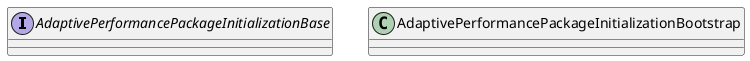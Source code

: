 @startuml
interface AdaptivePerformancePackageInitializationBase {
}
class AdaptivePerformancePackageInitializationBootstrap {
}
@enduml
